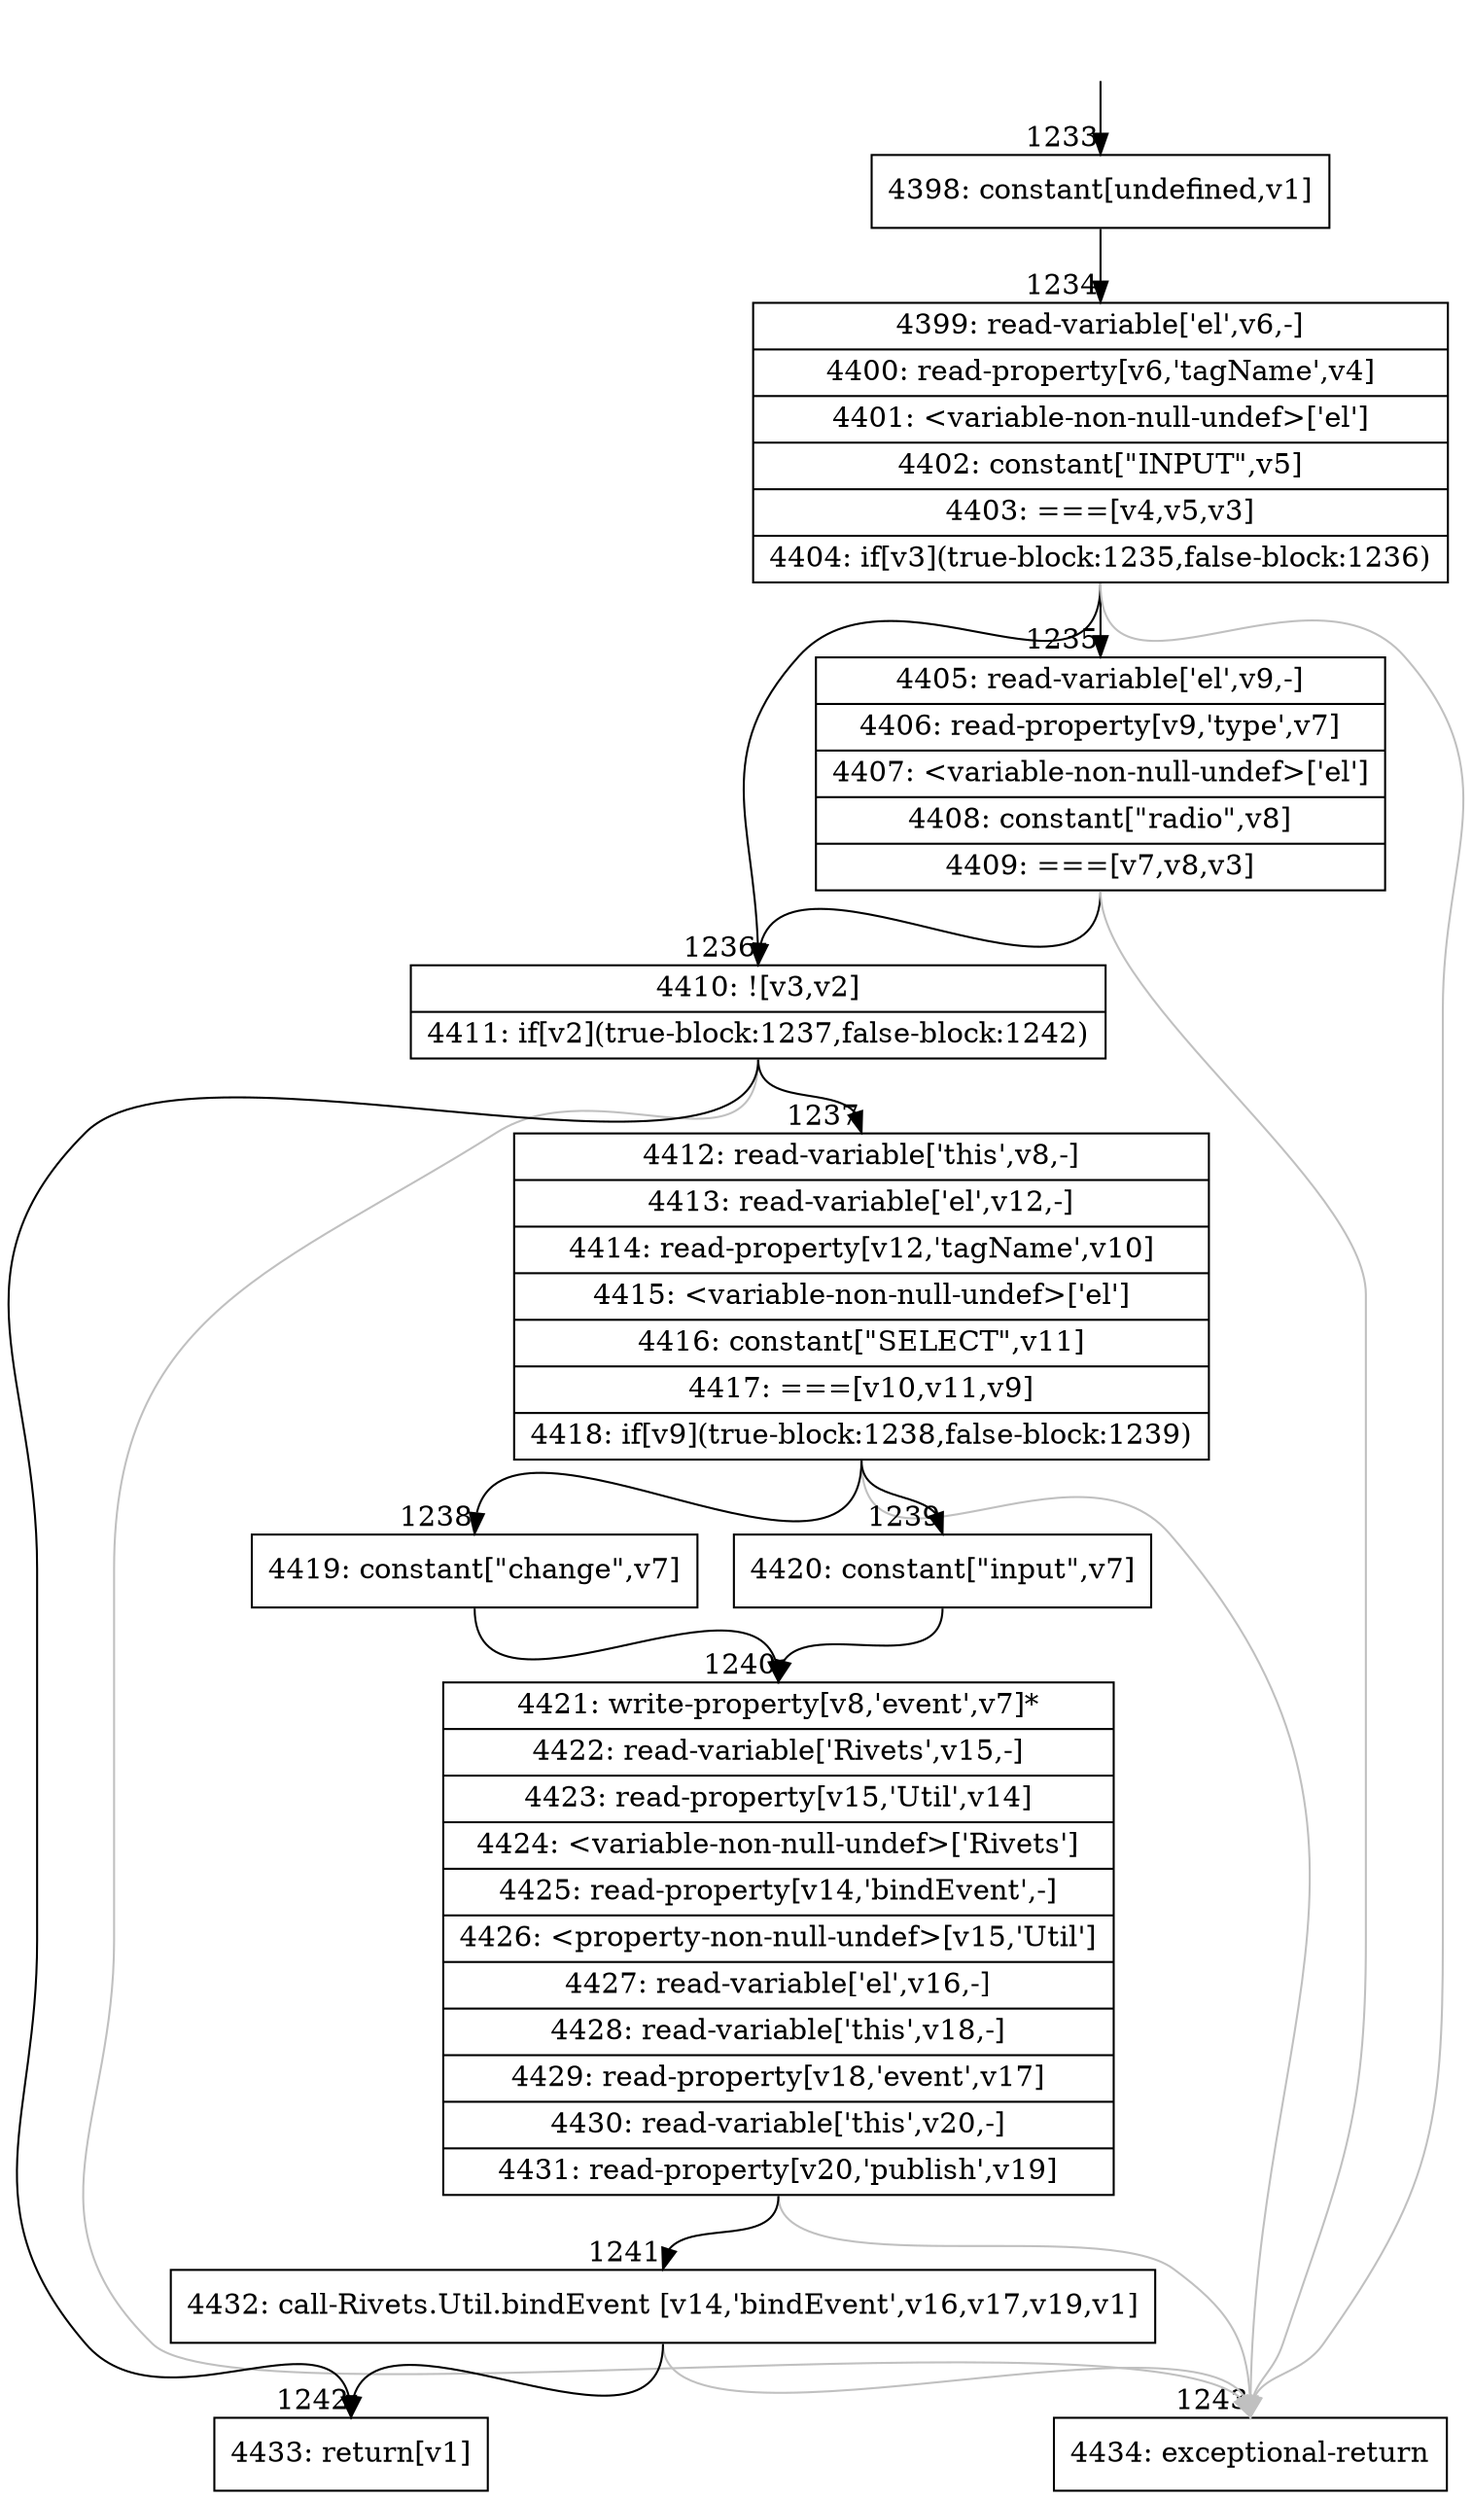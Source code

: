 digraph {
rankdir="TD"
BB_entry96[shape=none,label=""];
BB_entry96 -> BB1233 [tailport=s, headport=n, headlabel="    1233"]
BB1233 [shape=record label="{4398: constant[undefined,v1]}" ] 
BB1233 -> BB1234 [tailport=s, headport=n, headlabel="      1234"]
BB1234 [shape=record label="{4399: read-variable['el',v6,-]|4400: read-property[v6,'tagName',v4]|4401: \<variable-non-null-undef\>['el']|4402: constant[\"INPUT\",v5]|4403: ===[v4,v5,v3]|4404: if[v3](true-block:1235,false-block:1236)}" ] 
BB1234 -> BB1236 [tailport=s, headport=n, headlabel="      1236"]
BB1234 -> BB1235 [tailport=s, headport=n, headlabel="      1235"]
BB1234 -> BB1243 [tailport=s, headport=n, color=gray, headlabel="      1243"]
BB1235 [shape=record label="{4405: read-variable['el',v9,-]|4406: read-property[v9,'type',v7]|4407: \<variable-non-null-undef\>['el']|4408: constant[\"radio\",v8]|4409: ===[v7,v8,v3]}" ] 
BB1235 -> BB1236 [tailport=s, headport=n]
BB1235 -> BB1243 [tailport=s, headport=n, color=gray]
BB1236 [shape=record label="{4410: ![v3,v2]|4411: if[v2](true-block:1237,false-block:1242)}" ] 
BB1236 -> BB1237 [tailport=s, headport=n, headlabel="      1237"]
BB1236 -> BB1242 [tailport=s, headport=n, headlabel="      1242"]
BB1236 -> BB1243 [tailport=s, headport=n, color=gray]
BB1237 [shape=record label="{4412: read-variable['this',v8,-]|4413: read-variable['el',v12,-]|4414: read-property[v12,'tagName',v10]|4415: \<variable-non-null-undef\>['el']|4416: constant[\"SELECT\",v11]|4417: ===[v10,v11,v9]|4418: if[v9](true-block:1238,false-block:1239)}" ] 
BB1237 -> BB1238 [tailport=s, headport=n, headlabel="      1238"]
BB1237 -> BB1239 [tailport=s, headport=n, headlabel="      1239"]
BB1237 -> BB1243 [tailport=s, headport=n, color=gray]
BB1238 [shape=record label="{4419: constant[\"change\",v7]}" ] 
BB1238 -> BB1240 [tailport=s, headport=n, headlabel="      1240"]
BB1239 [shape=record label="{4420: constant[\"input\",v7]}" ] 
BB1239 -> BB1240 [tailport=s, headport=n]
BB1240 [shape=record label="{4421: write-property[v8,'event',v7]*|4422: read-variable['Rivets',v15,-]|4423: read-property[v15,'Util',v14]|4424: \<variable-non-null-undef\>['Rivets']|4425: read-property[v14,'bindEvent',-]|4426: \<property-non-null-undef\>[v15,'Util']|4427: read-variable['el',v16,-]|4428: read-variable['this',v18,-]|4429: read-property[v18,'event',v17]|4430: read-variable['this',v20,-]|4431: read-property[v20,'publish',v19]}" ] 
BB1240 -> BB1241 [tailport=s, headport=n, headlabel="      1241"]
BB1240 -> BB1243 [tailport=s, headport=n, color=gray]
BB1241 [shape=record label="{4432: call-Rivets.Util.bindEvent [v14,'bindEvent',v16,v17,v19,v1]}" ] 
BB1241 -> BB1242 [tailport=s, headport=n]
BB1241 -> BB1243 [tailport=s, headport=n, color=gray]
BB1242 [shape=record label="{4433: return[v1]}" ] 
BB1243 [shape=record label="{4434: exceptional-return}" ] 
//#$~ 992
}
